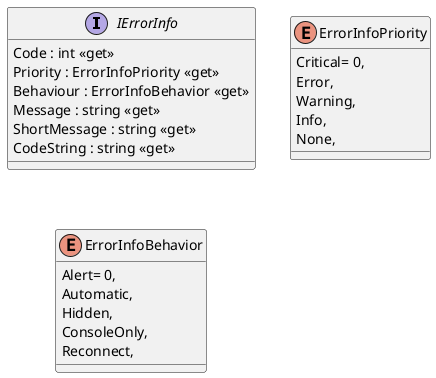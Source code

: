 @startuml
interface IErrorInfo {
    Code : int <<get>>
    Priority : ErrorInfoPriority <<get>>
    Behaviour : ErrorInfoBehavior <<get>>
    Message : string <<get>>
    ShortMessage : string <<get>>
    CodeString : string <<get>>
}
enum ErrorInfoPriority {
    Critical= 0,
    Error,
    Warning,
    Info,
    None,
}
enum ErrorInfoBehavior {
    Alert= 0,
    Automatic,
    Hidden,
    ConsoleOnly,
    Reconnect,
}
@enduml
